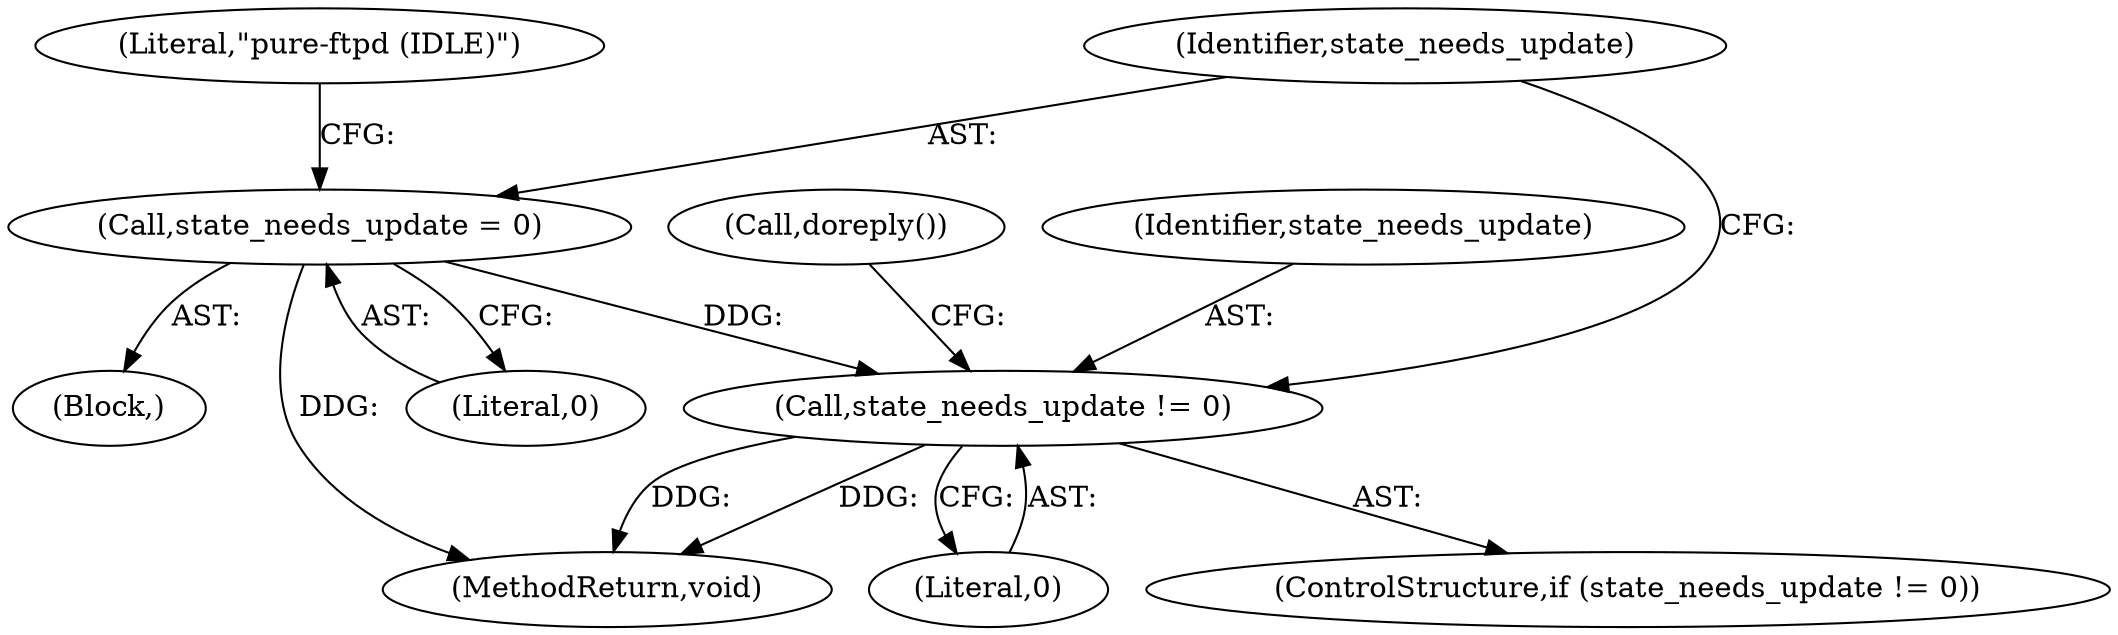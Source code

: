 digraph "0_pure-ftpd_65c4d4ad331e94661de763e9b5304d28698999c4@API" {
"1000126" [label="(Call,state_needs_update != 0)"];
"1000130" [label="(Call,state_needs_update = 0)"];
"1000130" [label="(Call,state_needs_update = 0)"];
"1000153" [label="(Call,doreply())"];
"1000134" [label="(Literal,\"pure-ftpd (IDLE)\")"];
"1000132" [label="(Literal,0)"];
"1000125" [label="(ControlStructure,if (state_needs_update != 0))"];
"1000129" [label="(Block,)"];
"1000128" [label="(Literal,0)"];
"1000131" [label="(Identifier,state_needs_update)"];
"1001697" [label="(MethodReturn,void)"];
"1000127" [label="(Identifier,state_needs_update)"];
"1000126" [label="(Call,state_needs_update != 0)"];
"1000126" -> "1000125"  [label="AST: "];
"1000126" -> "1000128"  [label="CFG: "];
"1000127" -> "1000126"  [label="AST: "];
"1000128" -> "1000126"  [label="AST: "];
"1000131" -> "1000126"  [label="CFG: "];
"1000153" -> "1000126"  [label="CFG: "];
"1000126" -> "1001697"  [label="DDG: "];
"1000126" -> "1001697"  [label="DDG: "];
"1000130" -> "1000126"  [label="DDG: "];
"1000130" -> "1000129"  [label="AST: "];
"1000130" -> "1000132"  [label="CFG: "];
"1000131" -> "1000130"  [label="AST: "];
"1000132" -> "1000130"  [label="AST: "];
"1000134" -> "1000130"  [label="CFG: "];
"1000130" -> "1001697"  [label="DDG: "];
}
